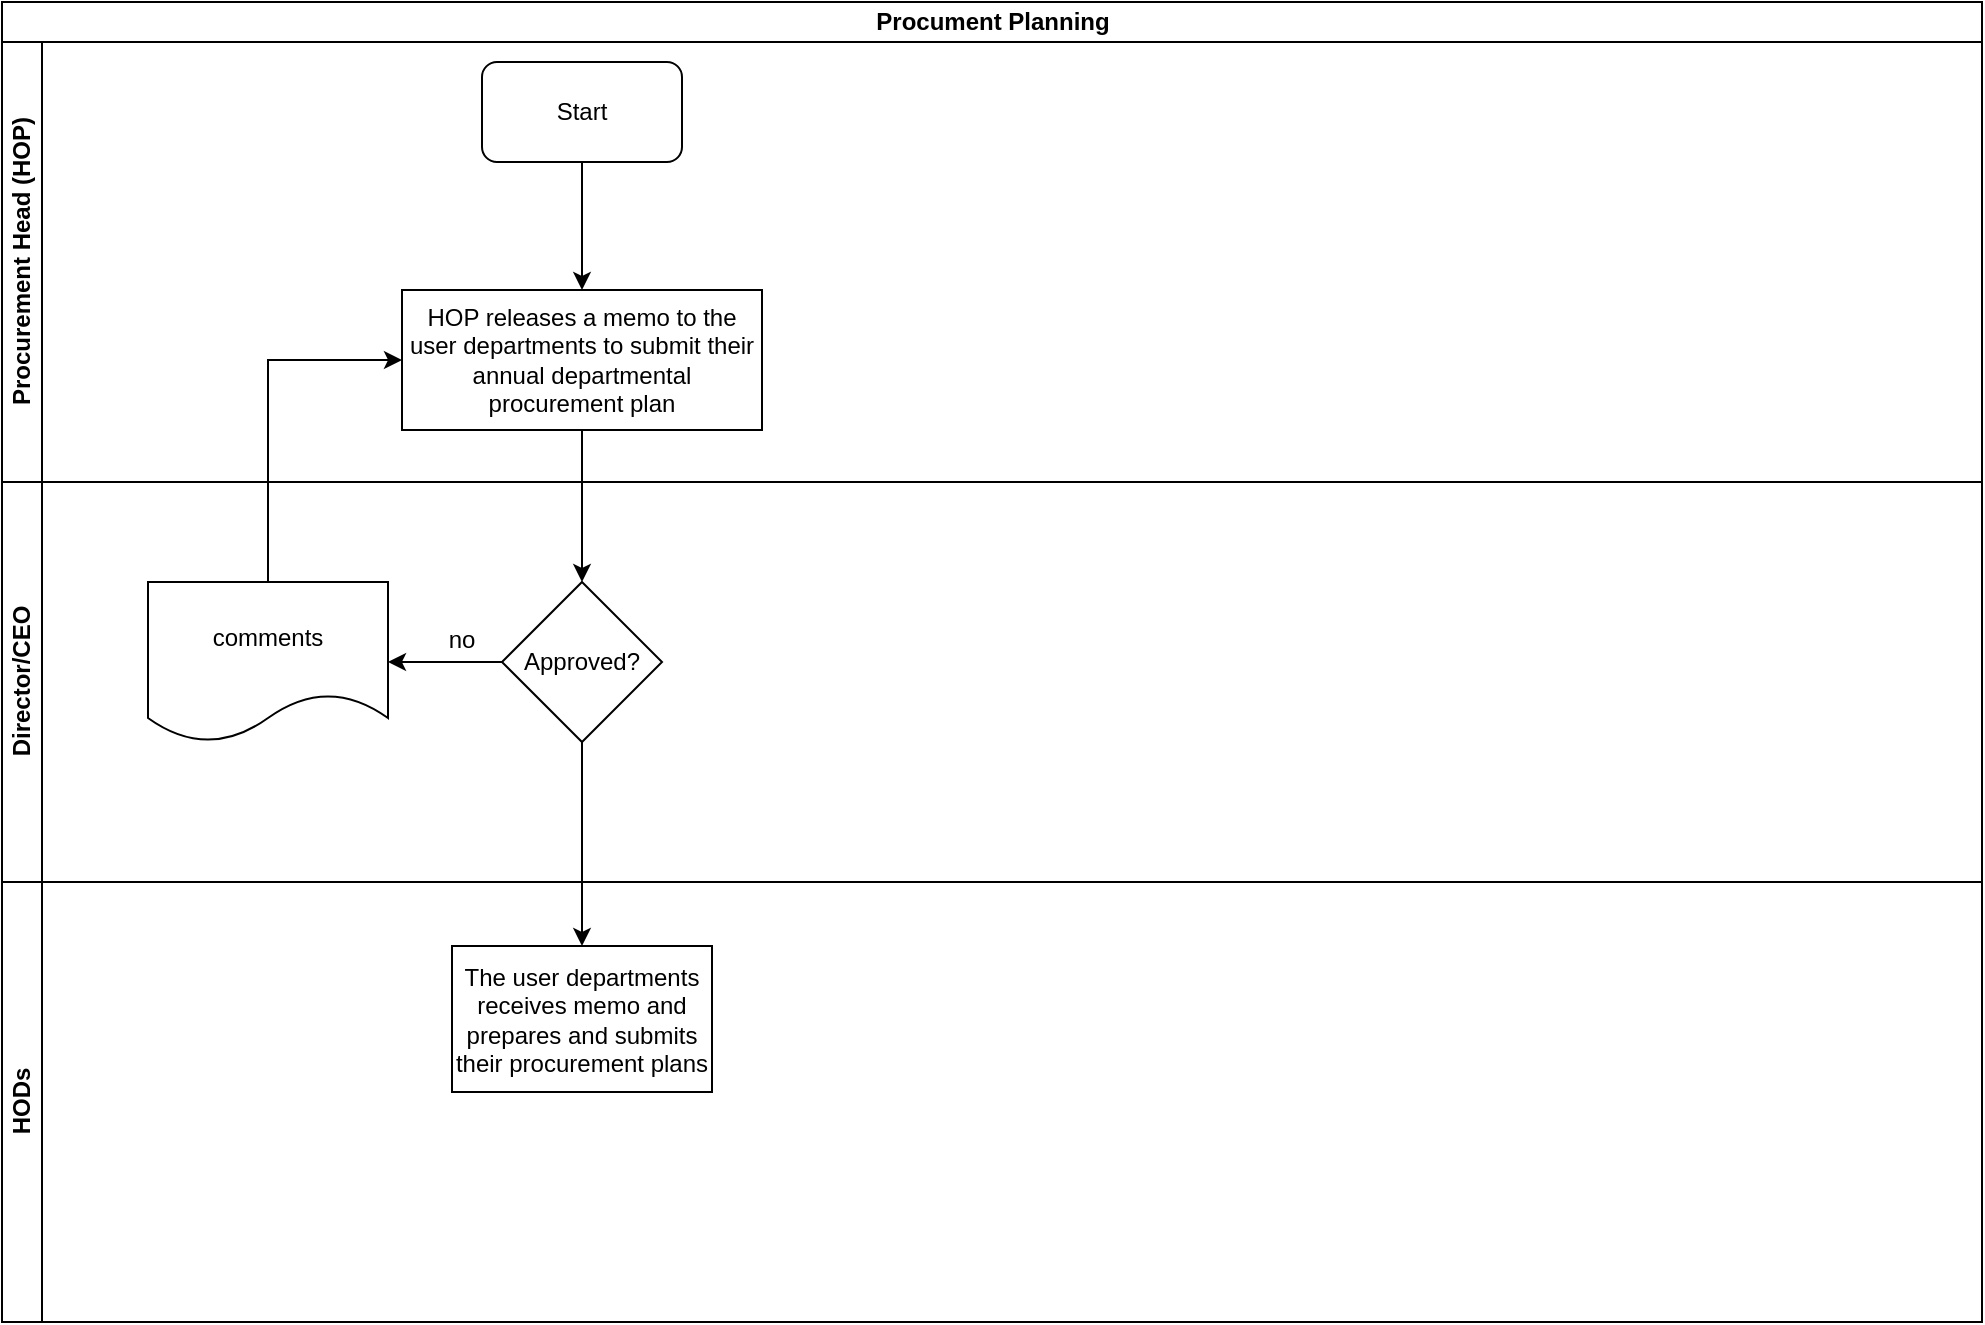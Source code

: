 <mxfile version="13.10.1" type="github">
  <diagram id="FXjvPFPHhPnZGBNNQgGh" name="Page-1">
    <mxGraphModel dx="1038" dy="547" grid="1" gridSize="10" guides="1" tooltips="1" connect="1" arrows="1" fold="1" page="1" pageScale="1" pageWidth="1169" pageHeight="827" math="0" shadow="0">
      <root>
        <mxCell id="0" />
        <mxCell id="1" parent="0" />
        <mxCell id="JtPgS3tdn7TSqu4Dtihu-1" value="Procument Planning" style="swimlane;html=1;childLayout=stackLayout;resizeParent=1;resizeParentMax=0;horizontal=1;startSize=20;horizontalStack=0;" vertex="1" parent="1">
          <mxGeometry x="25" y="15" width="990" height="660" as="geometry" />
        </mxCell>
        <mxCell id="JtPgS3tdn7TSqu4Dtihu-2" value="Procurement Head (HOP)" style="swimlane;html=1;startSize=20;horizontal=0;" vertex="1" parent="JtPgS3tdn7TSqu4Dtihu-1">
          <mxGeometry y="20" width="990" height="220" as="geometry" />
        </mxCell>
        <mxCell id="JtPgS3tdn7TSqu4Dtihu-6" value="Start" style="rounded=1;whiteSpace=wrap;html=1;" vertex="1" parent="JtPgS3tdn7TSqu4Dtihu-2">
          <mxGeometry x="240" y="10" width="100" height="50" as="geometry" />
        </mxCell>
        <mxCell id="JtPgS3tdn7TSqu4Dtihu-9" value="HOP releases a memo to the user departments to submit their annual departmental procurement plan" style="rounded=0;whiteSpace=wrap;html=1;" vertex="1" parent="JtPgS3tdn7TSqu4Dtihu-2">
          <mxGeometry x="200" y="124" width="180" height="70" as="geometry" />
        </mxCell>
        <mxCell id="JtPgS3tdn7TSqu4Dtihu-8" value="" style="edgeStyle=orthogonalEdgeStyle;rounded=0;orthogonalLoop=1;jettySize=auto;html=1;entryX=0.5;entryY=0;entryDx=0;entryDy=0;" edge="1" parent="JtPgS3tdn7TSqu4Dtihu-2" source="JtPgS3tdn7TSqu4Dtihu-6" target="JtPgS3tdn7TSqu4Dtihu-9">
          <mxGeometry relative="1" as="geometry">
            <mxPoint x="290" y="135" as="targetPoint" />
          </mxGeometry>
        </mxCell>
        <mxCell id="JtPgS3tdn7TSqu4Dtihu-11" value="" style="edgeStyle=orthogonalEdgeStyle;rounded=0;orthogonalLoop=1;jettySize=auto;html=1;entryX=0.5;entryY=0;entryDx=0;entryDy=0;" edge="1" parent="JtPgS3tdn7TSqu4Dtihu-1" source="JtPgS3tdn7TSqu4Dtihu-9" target="JtPgS3tdn7TSqu4Dtihu-12">
          <mxGeometry relative="1" as="geometry">
            <mxPoint x="290" y="280" as="targetPoint" />
          </mxGeometry>
        </mxCell>
        <mxCell id="JtPgS3tdn7TSqu4Dtihu-3" value="Director/CEO" style="swimlane;html=1;startSize=20;horizontal=0;" vertex="1" parent="JtPgS3tdn7TSqu4Dtihu-1">
          <mxGeometry y="240" width="990" height="200" as="geometry" />
        </mxCell>
        <mxCell id="JtPgS3tdn7TSqu4Dtihu-12" value="Approved?" style="rhombus;whiteSpace=wrap;html=1;" vertex="1" parent="JtPgS3tdn7TSqu4Dtihu-3">
          <mxGeometry x="250" y="50" width="80" height="80" as="geometry" />
        </mxCell>
        <mxCell id="JtPgS3tdn7TSqu4Dtihu-13" value="comments" style="shape=document;whiteSpace=wrap;html=1;boundedLbl=1;" vertex="1" parent="JtPgS3tdn7TSqu4Dtihu-3">
          <mxGeometry x="73" y="50" width="120" height="80" as="geometry" />
        </mxCell>
        <mxCell id="JtPgS3tdn7TSqu4Dtihu-14" value="" style="edgeStyle=orthogonalEdgeStyle;rounded=0;orthogonalLoop=1;jettySize=auto;html=1;" edge="1" parent="JtPgS3tdn7TSqu4Dtihu-3" source="JtPgS3tdn7TSqu4Dtihu-12" target="JtPgS3tdn7TSqu4Dtihu-13">
          <mxGeometry relative="1" as="geometry" />
        </mxCell>
        <mxCell id="JtPgS3tdn7TSqu4Dtihu-17" value="no" style="text;html=1;strokeColor=none;fillColor=none;align=center;verticalAlign=middle;whiteSpace=wrap;rounded=0;" vertex="1" parent="JtPgS3tdn7TSqu4Dtihu-3">
          <mxGeometry x="210" y="69" width="40" height="20" as="geometry" />
        </mxCell>
        <mxCell id="JtPgS3tdn7TSqu4Dtihu-4" value="HODs" style="swimlane;html=1;startSize=20;horizontal=0;" vertex="1" parent="JtPgS3tdn7TSqu4Dtihu-1">
          <mxGeometry y="440" width="990" height="220" as="geometry" />
        </mxCell>
        <mxCell id="JtPgS3tdn7TSqu4Dtihu-16" value="" style="edgeStyle=orthogonalEdgeStyle;rounded=0;orthogonalLoop=1;jettySize=auto;html=1;entryX=0;entryY=0.5;entryDx=0;entryDy=0;exitX=0.5;exitY=0;exitDx=0;exitDy=0;" edge="1" parent="JtPgS3tdn7TSqu4Dtihu-1" source="JtPgS3tdn7TSqu4Dtihu-13" target="JtPgS3tdn7TSqu4Dtihu-9">
          <mxGeometry relative="1" as="geometry">
            <mxPoint x="133" y="200" as="targetPoint" />
            <Array as="points">
              <mxPoint x="133" y="179" />
            </Array>
          </mxGeometry>
        </mxCell>
        <mxCell id="JtPgS3tdn7TSqu4Dtihu-18" value="The user departments receives memo and prepares and submits their procurement plans" style="whiteSpace=wrap;html=1;" vertex="1" parent="1">
          <mxGeometry x="250" y="487" width="130" height="73" as="geometry" />
        </mxCell>
        <mxCell id="JtPgS3tdn7TSqu4Dtihu-19" value="" style="edgeStyle=orthogonalEdgeStyle;rounded=0;orthogonalLoop=1;jettySize=auto;html=1;" edge="1" parent="1" source="JtPgS3tdn7TSqu4Dtihu-12" target="JtPgS3tdn7TSqu4Dtihu-18">
          <mxGeometry relative="1" as="geometry" />
        </mxCell>
      </root>
    </mxGraphModel>
  </diagram>
</mxfile>
